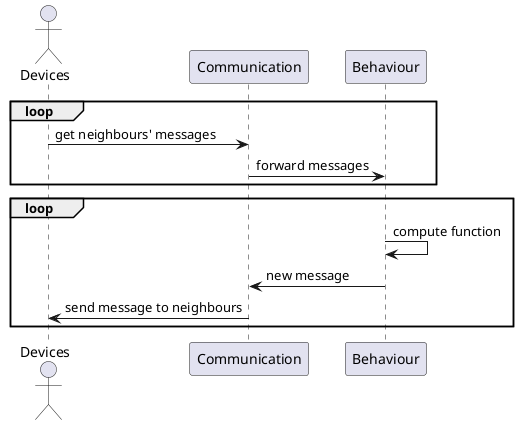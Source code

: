 @startuml sequence-diagram-comm
actor "Devices" as devices
participant "Communication" as communication
participant "Behaviour" as behaviour

loop
devices -> communication : get neighbours' messages
communication -> behaviour : forward messages
end

loop
behaviour -> behaviour : compute function
behaviour -> communication : new message

communication -> devices : send message to neighbours
end
@enduml